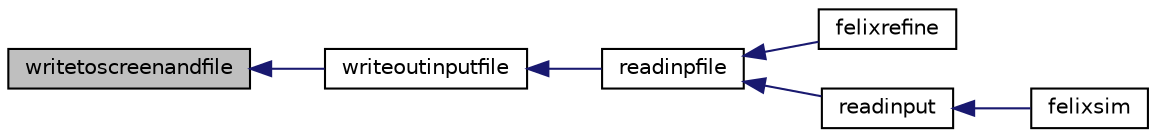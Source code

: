 digraph "writetoscreenandfile"
{
  edge [fontname="Helvetica",fontsize="10",labelfontname="Helvetica",labelfontsize="10"];
  node [fontname="Helvetica",fontsize="10",shape=record];
  rankdir="LR";
  Node1 [label="writetoscreenandfile",height=0.2,width=0.4,color="black", fillcolor="grey75", style="filled", fontcolor="black"];
  Node1 -> Node2 [dir="back",color="midnightblue",fontsize="10",style="solid",fontname="Helvetica"];
  Node2 [label="writeoutinputfile",height=0.2,width=0.4,color="black", fillcolor="white", style="filled",URL="$out_8f90.html#a9efc400b2c2433e8f89c9e92f2650a16"];
  Node2 -> Node3 [dir="back",color="midnightblue",fontsize="10",style="solid",fontname="Helvetica"];
  Node3 [label="readinpfile",height=0.2,width=0.4,color="black", fillcolor="white", style="filled",URL="$in_8f90.html#ad682220f9636994bc58dcbc1969014b3"];
  Node3 -> Node4 [dir="back",color="midnightblue",fontsize="10",style="solid",fontname="Helvetica"];
  Node4 [label="felixrefine",height=0.2,width=0.4,color="black", fillcolor="white", style="filled",URL="$felixrefine_8f90.html#aecbf263fc9c06070ed63b7a31c76bbef"];
  Node3 -> Node5 [dir="back",color="midnightblue",fontsize="10",style="solid",fontname="Helvetica"];
  Node5 [label="readinput",height=0.2,width=0.4,color="black", fillcolor="white", style="filled",URL="$readinput_8f90.html#a87d0c2ec1671e34d4efcabf08db9d396"];
  Node5 -> Node6 [dir="back",color="midnightblue",fontsize="10",style="solid",fontname="Helvetica"];
  Node6 [label="felixsim",height=0.2,width=0.4,color="black", fillcolor="white", style="filled",URL="$felixsim_8f90.html#ad36d8d5ddad66820866e3d05a4c66144"];
}
